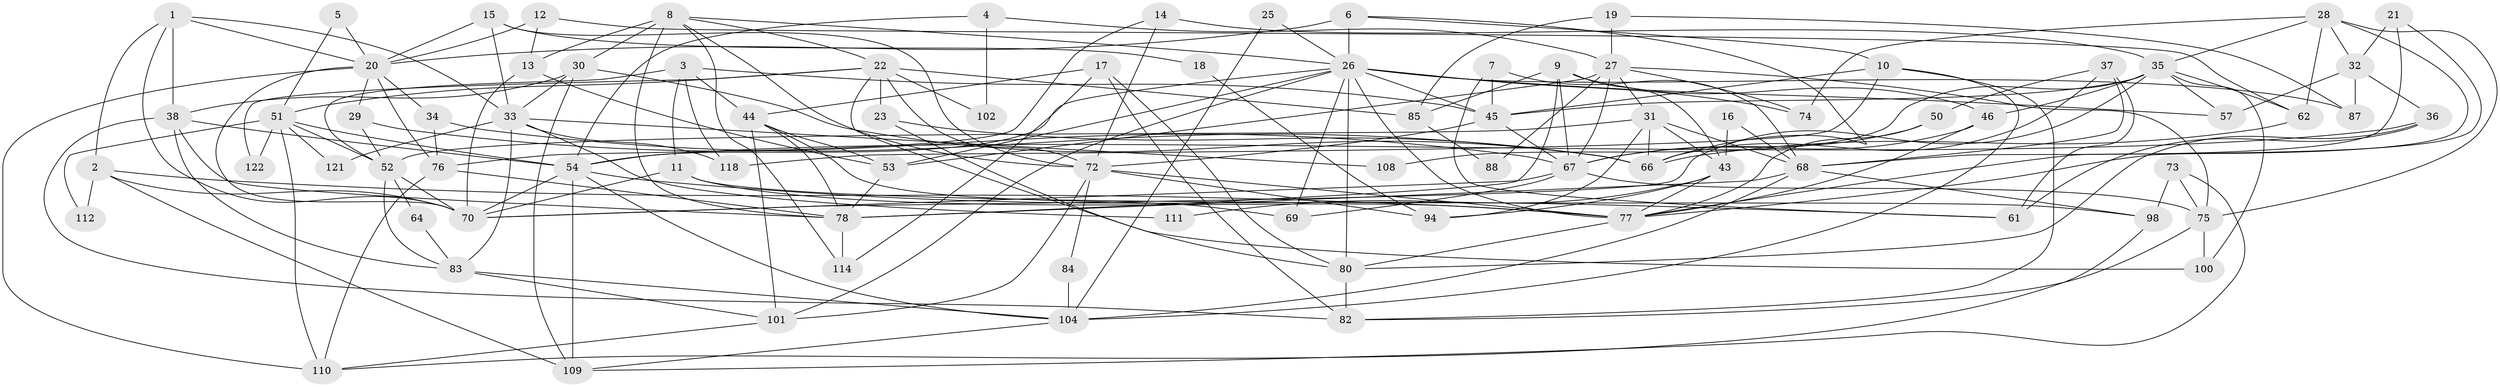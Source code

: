 // original degree distribution, {5: 0.15447154471544716, 3: 0.2764227642276423, 2: 0.16260162601626016, 6: 0.10569105691056911, 4: 0.23577235772357724, 7: 0.024390243902439025, 8: 0.04065040650406504}
// Generated by graph-tools (version 1.1) at 2025/41/03/06/25 10:41:57]
// undirected, 84 vertices, 203 edges
graph export_dot {
graph [start="1"]
  node [color=gray90,style=filled];
  1;
  2 [super="+47"];
  3 [super="+24"];
  4;
  5;
  6 [super="+63"];
  7;
  8 [super="+41"];
  9 [super="+81"];
  10 [super="+40"];
  11;
  12;
  13 [super="+59"];
  14;
  15 [super="+92"];
  16;
  17;
  18;
  19;
  20 [super="+42"];
  21;
  22 [super="+99"];
  23;
  25;
  26 [super="+48"];
  27 [super="+91"];
  28 [super="+65"];
  29;
  30 [super="+60"];
  31 [super="+116"];
  32 [super="+105"];
  33 [super="+96"];
  34 [super="+113"];
  35 [super="+107"];
  36;
  37 [super="+86"];
  38 [super="+39"];
  43;
  44 [super="+49"];
  45 [super="+55"];
  46;
  50;
  51 [super="+71"];
  52 [super="+120"];
  53 [super="+58"];
  54 [super="+56"];
  57;
  61;
  62;
  64;
  66 [super="+119"];
  67 [super="+90"];
  68 [super="+79"];
  69;
  70 [super="+123"];
  72 [super="+95"];
  73;
  74;
  75;
  76;
  77 [super="+93"];
  78 [super="+89"];
  80 [super="+115"];
  82;
  83 [super="+97"];
  84;
  85;
  87;
  88;
  94;
  98 [super="+103"];
  100;
  101;
  102;
  104 [super="+106"];
  108;
  109 [super="+117"];
  110;
  111;
  112;
  114;
  118;
  121;
  122;
  1 -- 70;
  1 -- 2;
  1 -- 20;
  1 -- 33;
  1 -- 38;
  2 -- 112;
  2 -- 77;
  2 -- 70;
  2 -- 109;
  3 -- 118;
  3 -- 11;
  3 -- 44;
  3 -- 45;
  3 -- 52;
  4 -- 54;
  4 -- 27;
  4 -- 102;
  5 -- 20;
  5 -- 51;
  6 -- 26 [weight=2];
  6 -- 20;
  6 -- 66;
  6 -- 10;
  7 -- 45;
  7 -- 61;
  7 -- 68;
  8 -- 22;
  8 -- 13 [weight=2];
  8 -- 78;
  8 -- 26;
  8 -- 114;
  8 -- 72;
  8 -- 30;
  9 -- 43;
  9 -- 78;
  9 -- 85;
  9 -- 67;
  9 -- 46;
  10 -- 45;
  10 -- 82;
  10 -- 118;
  10 -- 104;
  11 -- 70;
  11 -- 77;
  11 -- 98;
  12 -- 20;
  12 -- 13;
  12 -- 62;
  13 -- 53;
  13 -- 70;
  14 -- 72;
  14 -- 76;
  14 -- 35;
  15 -- 18;
  15 -- 72;
  15 -- 33;
  15 -- 20;
  16 -- 43;
  16 -- 68;
  17 -- 80;
  17 -- 82;
  17 -- 114;
  17 -- 44;
  18 -- 94;
  19 -- 27;
  19 -- 85;
  19 -- 87;
  20 -- 110;
  20 -- 70;
  20 -- 76;
  20 -- 29;
  20 -- 34;
  21 -- 68;
  21 -- 77;
  21 -- 32;
  22 -- 100;
  22 -- 102;
  22 -- 122;
  22 -- 85;
  22 -- 23;
  22 -- 72;
  22 -- 51;
  23 -- 80;
  23 -- 66;
  25 -- 104;
  25 -- 26;
  26 -- 80;
  26 -- 54;
  26 -- 69;
  26 -- 74;
  26 -- 87;
  26 -- 101;
  26 -- 77;
  26 -- 53;
  26 -- 57;
  26 -- 45;
  27 -- 74;
  27 -- 75;
  27 -- 31;
  27 -- 53;
  27 -- 88;
  27 -- 67;
  28 -- 62;
  28 -- 74;
  28 -- 75;
  28 -- 32;
  28 -- 35;
  28 -- 77;
  29 -- 67;
  29 -- 52;
  30 -- 66;
  30 -- 38;
  30 -- 33;
  30 -- 109;
  31 -- 43;
  31 -- 52;
  31 -- 68;
  31 -- 94;
  31 -- 66;
  32 -- 87;
  32 -- 57;
  32 -- 36;
  33 -- 108 [weight=2];
  33 -- 83;
  33 -- 121;
  33 -- 118;
  33 -- 111;
  34 -- 66;
  34 -- 76;
  35 -- 46;
  35 -- 57;
  35 -- 62;
  35 -- 100;
  35 -- 108;
  35 -- 45;
  35 -- 70;
  36 -- 54;
  36 -- 61;
  36 -- 80;
  37 -- 68;
  37 -- 61;
  37 -- 50;
  37 -- 66;
  38 -- 54;
  38 -- 82;
  38 -- 83;
  38 -- 78;
  43 -- 77;
  43 -- 94;
  43 -- 111;
  44 -- 78;
  44 -- 69;
  44 -- 101;
  44 -- 53;
  45 -- 67;
  45 -- 72;
  46 -- 77;
  46 -- 67;
  50 -- 77;
  50 -- 67;
  51 -- 54;
  51 -- 110;
  51 -- 112;
  51 -- 121;
  51 -- 122;
  51 -- 52;
  52 -- 83;
  52 -- 64;
  52 -- 70;
  53 -- 78;
  54 -- 61;
  54 -- 104;
  54 -- 70;
  54 -- 109;
  62 -- 66;
  64 -- 83;
  67 -- 75;
  67 -- 69;
  67 -- 70;
  68 -- 78;
  68 -- 104;
  68 -- 98;
  72 -- 84;
  72 -- 77;
  72 -- 101;
  72 -- 94;
  73 -- 75;
  73 -- 98;
  73 -- 109;
  75 -- 82;
  75 -- 100;
  76 -- 110;
  76 -- 78;
  77 -- 80;
  78 -- 114;
  80 -- 82;
  83 -- 104;
  83 -- 101;
  84 -- 104;
  85 -- 88;
  98 -- 110;
  101 -- 110;
  104 -- 109;
}
